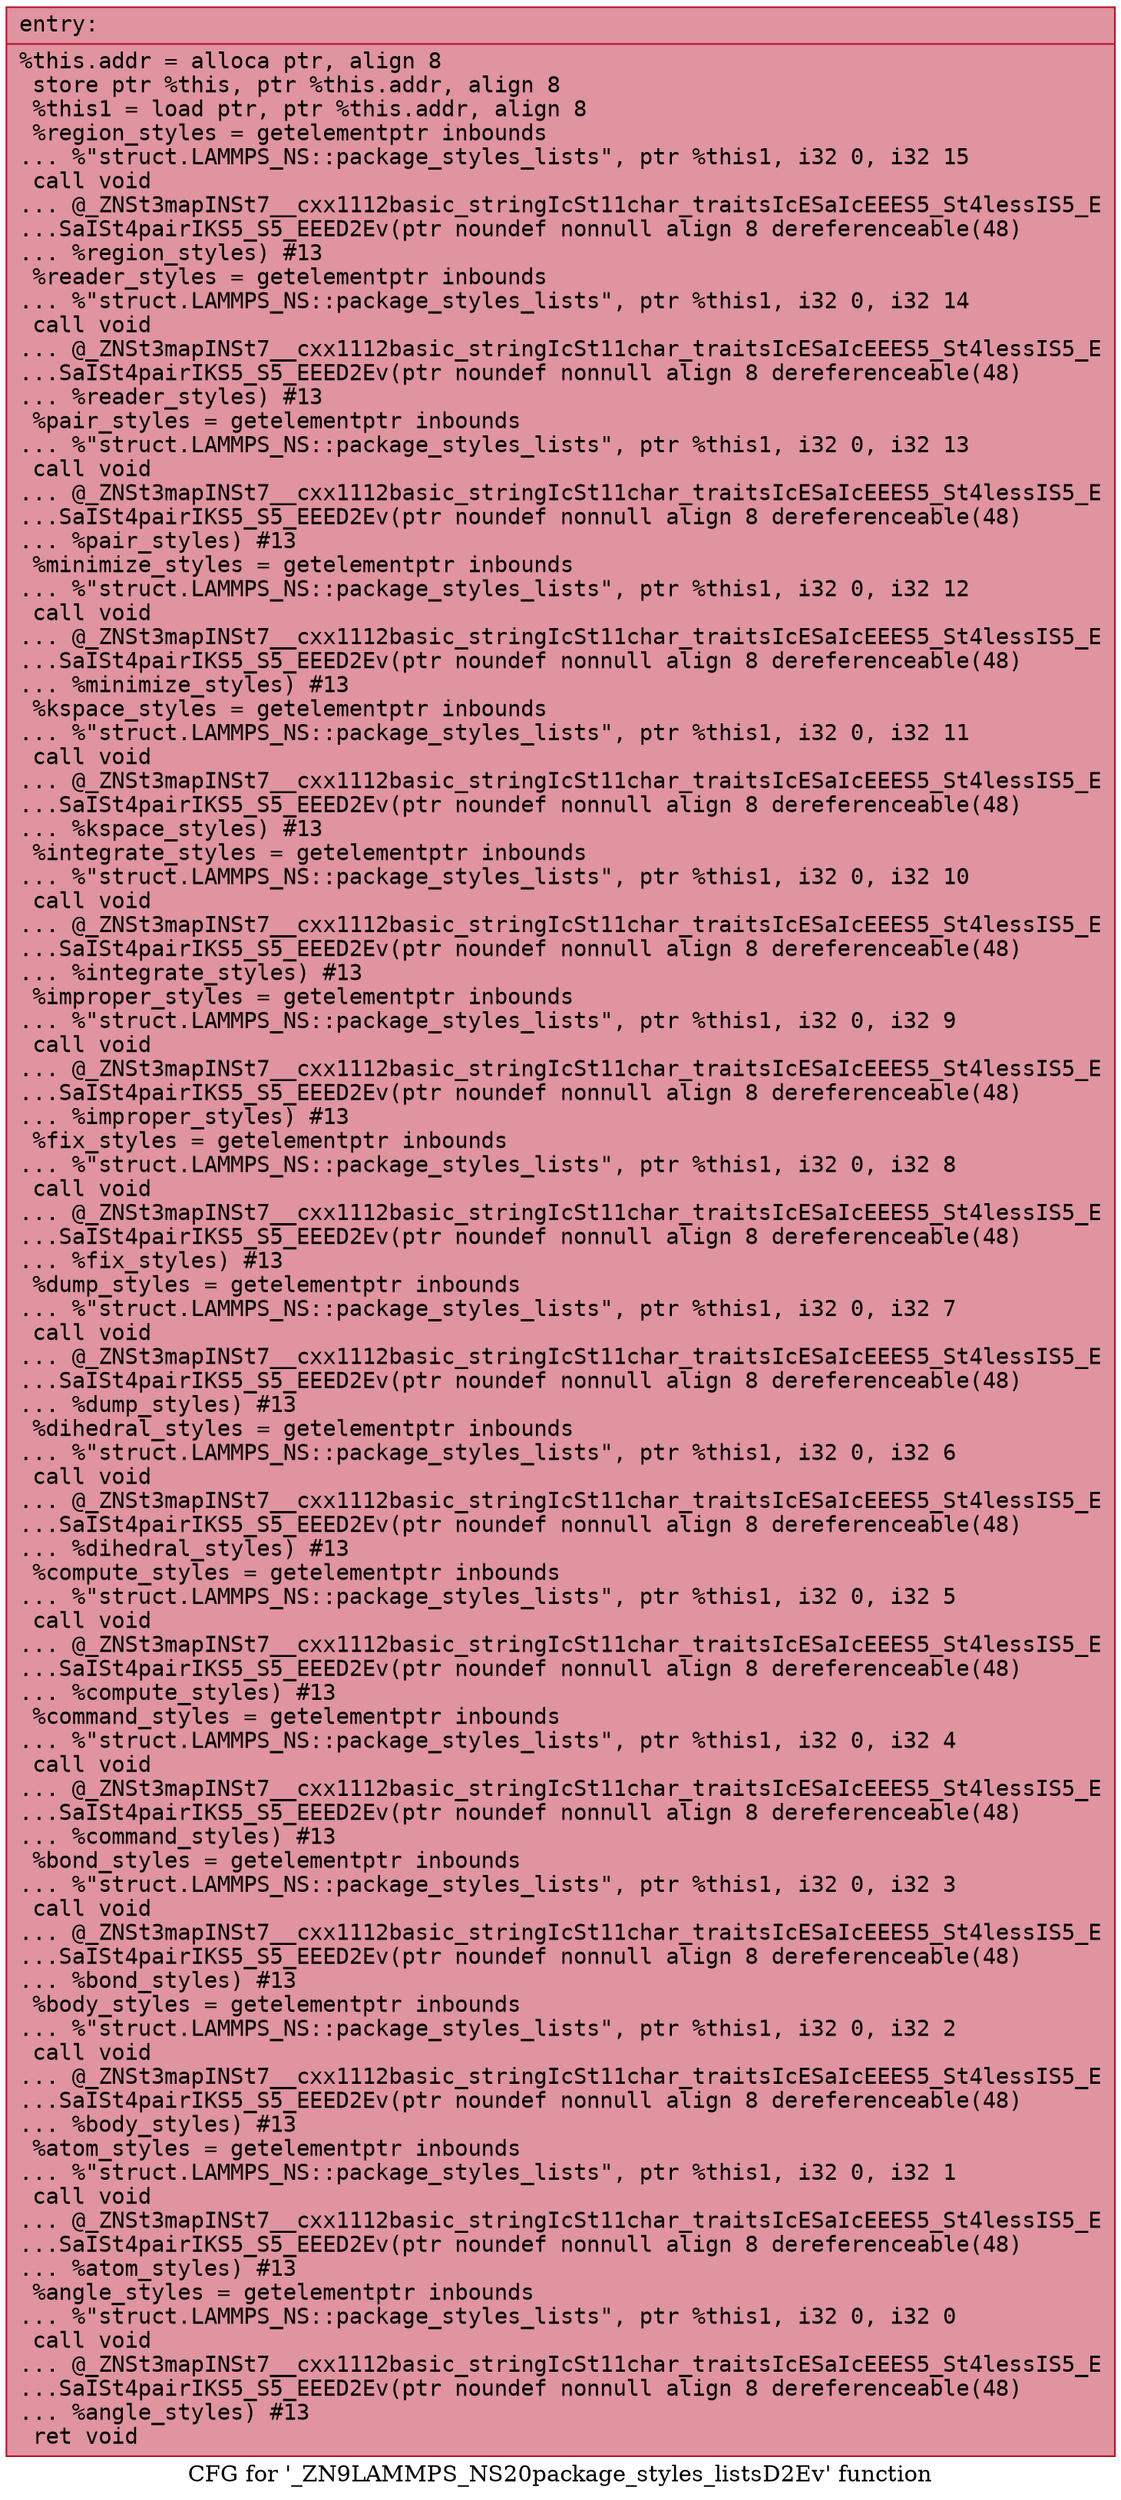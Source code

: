digraph "CFG for '_ZN9LAMMPS_NS20package_styles_listsD2Ev' function" {
	label="CFG for '_ZN9LAMMPS_NS20package_styles_listsD2Ev' function";

	Node0x565291c87980 [shape=record,color="#b70d28ff", style=filled, fillcolor="#b70d2870" fontname="Courier",label="{entry:\l|  %this.addr = alloca ptr, align 8\l  store ptr %this, ptr %this.addr, align 8\l  %this1 = load ptr, ptr %this.addr, align 8\l  %region_styles = getelementptr inbounds\l... %\"struct.LAMMPS_NS::package_styles_lists\", ptr %this1, i32 0, i32 15\l  call void\l... @_ZNSt3mapINSt7__cxx1112basic_stringIcSt11char_traitsIcESaIcEEES5_St4lessIS5_E\l...SaISt4pairIKS5_S5_EEED2Ev(ptr noundef nonnull align 8 dereferenceable(48)\l... %region_styles) #13\l  %reader_styles = getelementptr inbounds\l... %\"struct.LAMMPS_NS::package_styles_lists\", ptr %this1, i32 0, i32 14\l  call void\l... @_ZNSt3mapINSt7__cxx1112basic_stringIcSt11char_traitsIcESaIcEEES5_St4lessIS5_E\l...SaISt4pairIKS5_S5_EEED2Ev(ptr noundef nonnull align 8 dereferenceable(48)\l... %reader_styles) #13\l  %pair_styles = getelementptr inbounds\l... %\"struct.LAMMPS_NS::package_styles_lists\", ptr %this1, i32 0, i32 13\l  call void\l... @_ZNSt3mapINSt7__cxx1112basic_stringIcSt11char_traitsIcESaIcEEES5_St4lessIS5_E\l...SaISt4pairIKS5_S5_EEED2Ev(ptr noundef nonnull align 8 dereferenceable(48)\l... %pair_styles) #13\l  %minimize_styles = getelementptr inbounds\l... %\"struct.LAMMPS_NS::package_styles_lists\", ptr %this1, i32 0, i32 12\l  call void\l... @_ZNSt3mapINSt7__cxx1112basic_stringIcSt11char_traitsIcESaIcEEES5_St4lessIS5_E\l...SaISt4pairIKS5_S5_EEED2Ev(ptr noundef nonnull align 8 dereferenceable(48)\l... %minimize_styles) #13\l  %kspace_styles = getelementptr inbounds\l... %\"struct.LAMMPS_NS::package_styles_lists\", ptr %this1, i32 0, i32 11\l  call void\l... @_ZNSt3mapINSt7__cxx1112basic_stringIcSt11char_traitsIcESaIcEEES5_St4lessIS5_E\l...SaISt4pairIKS5_S5_EEED2Ev(ptr noundef nonnull align 8 dereferenceable(48)\l... %kspace_styles) #13\l  %integrate_styles = getelementptr inbounds\l... %\"struct.LAMMPS_NS::package_styles_lists\", ptr %this1, i32 0, i32 10\l  call void\l... @_ZNSt3mapINSt7__cxx1112basic_stringIcSt11char_traitsIcESaIcEEES5_St4lessIS5_E\l...SaISt4pairIKS5_S5_EEED2Ev(ptr noundef nonnull align 8 dereferenceable(48)\l... %integrate_styles) #13\l  %improper_styles = getelementptr inbounds\l... %\"struct.LAMMPS_NS::package_styles_lists\", ptr %this1, i32 0, i32 9\l  call void\l... @_ZNSt3mapINSt7__cxx1112basic_stringIcSt11char_traitsIcESaIcEEES5_St4lessIS5_E\l...SaISt4pairIKS5_S5_EEED2Ev(ptr noundef nonnull align 8 dereferenceable(48)\l... %improper_styles) #13\l  %fix_styles = getelementptr inbounds\l... %\"struct.LAMMPS_NS::package_styles_lists\", ptr %this1, i32 0, i32 8\l  call void\l... @_ZNSt3mapINSt7__cxx1112basic_stringIcSt11char_traitsIcESaIcEEES5_St4lessIS5_E\l...SaISt4pairIKS5_S5_EEED2Ev(ptr noundef nonnull align 8 dereferenceable(48)\l... %fix_styles) #13\l  %dump_styles = getelementptr inbounds\l... %\"struct.LAMMPS_NS::package_styles_lists\", ptr %this1, i32 0, i32 7\l  call void\l... @_ZNSt3mapINSt7__cxx1112basic_stringIcSt11char_traitsIcESaIcEEES5_St4lessIS5_E\l...SaISt4pairIKS5_S5_EEED2Ev(ptr noundef nonnull align 8 dereferenceable(48)\l... %dump_styles) #13\l  %dihedral_styles = getelementptr inbounds\l... %\"struct.LAMMPS_NS::package_styles_lists\", ptr %this1, i32 0, i32 6\l  call void\l... @_ZNSt3mapINSt7__cxx1112basic_stringIcSt11char_traitsIcESaIcEEES5_St4lessIS5_E\l...SaISt4pairIKS5_S5_EEED2Ev(ptr noundef nonnull align 8 dereferenceable(48)\l... %dihedral_styles) #13\l  %compute_styles = getelementptr inbounds\l... %\"struct.LAMMPS_NS::package_styles_lists\", ptr %this1, i32 0, i32 5\l  call void\l... @_ZNSt3mapINSt7__cxx1112basic_stringIcSt11char_traitsIcESaIcEEES5_St4lessIS5_E\l...SaISt4pairIKS5_S5_EEED2Ev(ptr noundef nonnull align 8 dereferenceable(48)\l... %compute_styles) #13\l  %command_styles = getelementptr inbounds\l... %\"struct.LAMMPS_NS::package_styles_lists\", ptr %this1, i32 0, i32 4\l  call void\l... @_ZNSt3mapINSt7__cxx1112basic_stringIcSt11char_traitsIcESaIcEEES5_St4lessIS5_E\l...SaISt4pairIKS5_S5_EEED2Ev(ptr noundef nonnull align 8 dereferenceable(48)\l... %command_styles) #13\l  %bond_styles = getelementptr inbounds\l... %\"struct.LAMMPS_NS::package_styles_lists\", ptr %this1, i32 0, i32 3\l  call void\l... @_ZNSt3mapINSt7__cxx1112basic_stringIcSt11char_traitsIcESaIcEEES5_St4lessIS5_E\l...SaISt4pairIKS5_S5_EEED2Ev(ptr noundef nonnull align 8 dereferenceable(48)\l... %bond_styles) #13\l  %body_styles = getelementptr inbounds\l... %\"struct.LAMMPS_NS::package_styles_lists\", ptr %this1, i32 0, i32 2\l  call void\l... @_ZNSt3mapINSt7__cxx1112basic_stringIcSt11char_traitsIcESaIcEEES5_St4lessIS5_E\l...SaISt4pairIKS5_S5_EEED2Ev(ptr noundef nonnull align 8 dereferenceable(48)\l... %body_styles) #13\l  %atom_styles = getelementptr inbounds\l... %\"struct.LAMMPS_NS::package_styles_lists\", ptr %this1, i32 0, i32 1\l  call void\l... @_ZNSt3mapINSt7__cxx1112basic_stringIcSt11char_traitsIcESaIcEEES5_St4lessIS5_E\l...SaISt4pairIKS5_S5_EEED2Ev(ptr noundef nonnull align 8 dereferenceable(48)\l... %atom_styles) #13\l  %angle_styles = getelementptr inbounds\l... %\"struct.LAMMPS_NS::package_styles_lists\", ptr %this1, i32 0, i32 0\l  call void\l... @_ZNSt3mapINSt7__cxx1112basic_stringIcSt11char_traitsIcESaIcEEES5_St4lessIS5_E\l...SaISt4pairIKS5_S5_EEED2Ev(ptr noundef nonnull align 8 dereferenceable(48)\l... %angle_styles) #13\l  ret void\l}"];
}
